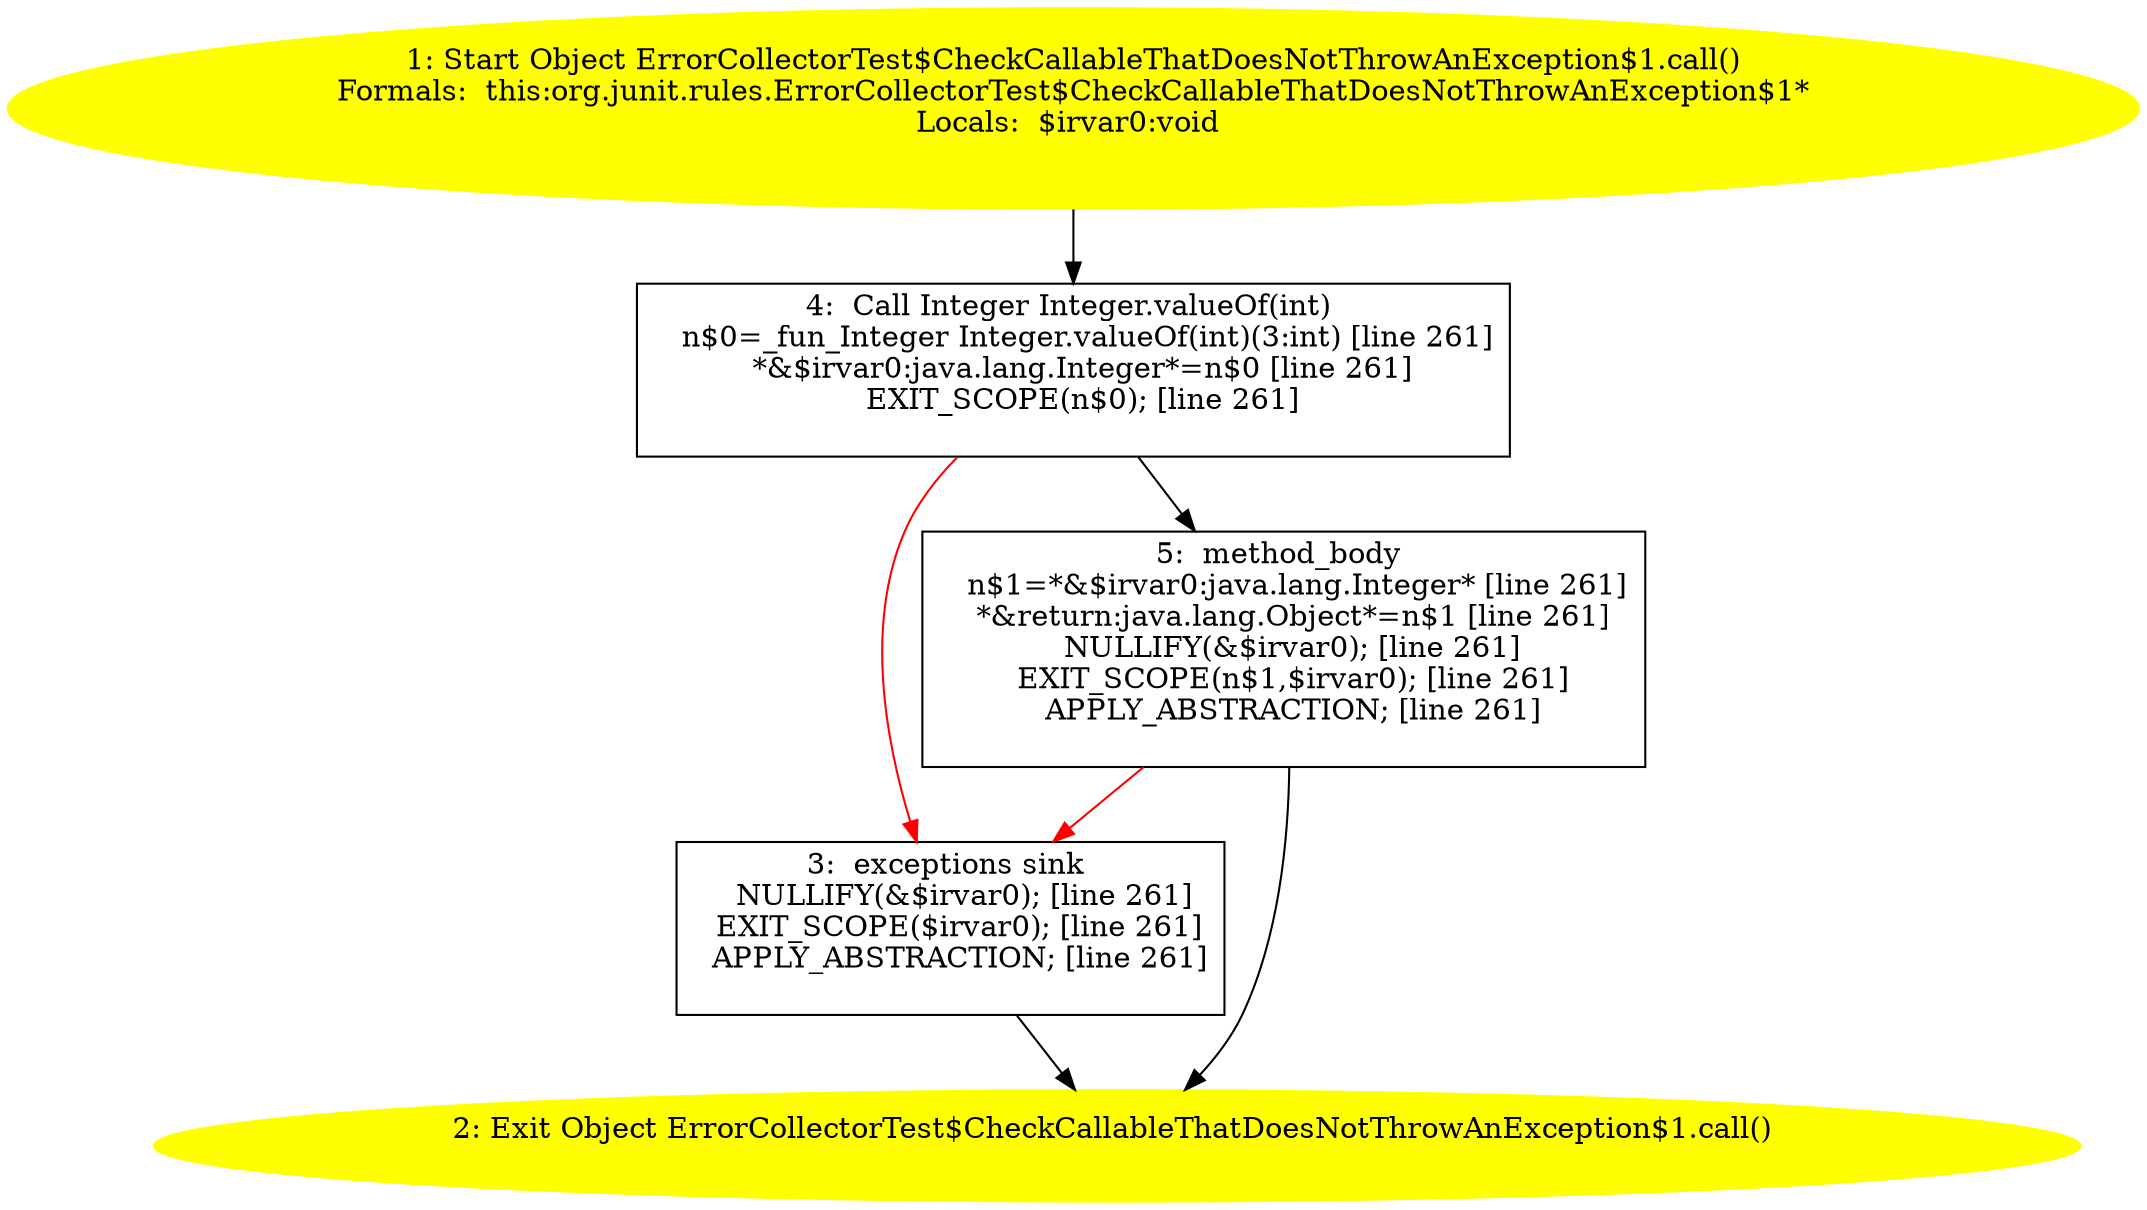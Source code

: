 /* @generated */
digraph cfg {
"org.junit.rules.ErrorCollectorTest$CheckCallableThatDoesNotThrowAnException$1.call():java.lang.Objec.de8a95454d2aa3f3f3832b0bfa7ed00d_1" [label="1: Start Object ErrorCollectorTest$CheckCallableThatDoesNotThrowAnException$1.call()\nFormals:  this:org.junit.rules.ErrorCollectorTest$CheckCallableThatDoesNotThrowAnException$1*\nLocals:  $irvar0:void \n  " color=yellow style=filled]
	

	 "org.junit.rules.ErrorCollectorTest$CheckCallableThatDoesNotThrowAnException$1.call():java.lang.Objec.de8a95454d2aa3f3f3832b0bfa7ed00d_1" -> "org.junit.rules.ErrorCollectorTest$CheckCallableThatDoesNotThrowAnException$1.call():java.lang.Objec.de8a95454d2aa3f3f3832b0bfa7ed00d_4" ;
"org.junit.rules.ErrorCollectorTest$CheckCallableThatDoesNotThrowAnException$1.call():java.lang.Objec.de8a95454d2aa3f3f3832b0bfa7ed00d_2" [label="2: Exit Object ErrorCollectorTest$CheckCallableThatDoesNotThrowAnException$1.call() \n  " color=yellow style=filled]
	

"org.junit.rules.ErrorCollectorTest$CheckCallableThatDoesNotThrowAnException$1.call():java.lang.Objec.de8a95454d2aa3f3f3832b0bfa7ed00d_3" [label="3:  exceptions sink \n   NULLIFY(&$irvar0); [line 261]\n  EXIT_SCOPE($irvar0); [line 261]\n  APPLY_ABSTRACTION; [line 261]\n " shape="box"]
	

	 "org.junit.rules.ErrorCollectorTest$CheckCallableThatDoesNotThrowAnException$1.call():java.lang.Objec.de8a95454d2aa3f3f3832b0bfa7ed00d_3" -> "org.junit.rules.ErrorCollectorTest$CheckCallableThatDoesNotThrowAnException$1.call():java.lang.Objec.de8a95454d2aa3f3f3832b0bfa7ed00d_2" ;
"org.junit.rules.ErrorCollectorTest$CheckCallableThatDoesNotThrowAnException$1.call():java.lang.Objec.de8a95454d2aa3f3f3832b0bfa7ed00d_4" [label="4:  Call Integer Integer.valueOf(int) \n   n$0=_fun_Integer Integer.valueOf(int)(3:int) [line 261]\n  *&$irvar0:java.lang.Integer*=n$0 [line 261]\n  EXIT_SCOPE(n$0); [line 261]\n " shape="box"]
	

	 "org.junit.rules.ErrorCollectorTest$CheckCallableThatDoesNotThrowAnException$1.call():java.lang.Objec.de8a95454d2aa3f3f3832b0bfa7ed00d_4" -> "org.junit.rules.ErrorCollectorTest$CheckCallableThatDoesNotThrowAnException$1.call():java.lang.Objec.de8a95454d2aa3f3f3832b0bfa7ed00d_5" ;
	 "org.junit.rules.ErrorCollectorTest$CheckCallableThatDoesNotThrowAnException$1.call():java.lang.Objec.de8a95454d2aa3f3f3832b0bfa7ed00d_4" -> "org.junit.rules.ErrorCollectorTest$CheckCallableThatDoesNotThrowAnException$1.call():java.lang.Objec.de8a95454d2aa3f3f3832b0bfa7ed00d_3" [color="red" ];
"org.junit.rules.ErrorCollectorTest$CheckCallableThatDoesNotThrowAnException$1.call():java.lang.Objec.de8a95454d2aa3f3f3832b0bfa7ed00d_5" [label="5:  method_body \n   n$1=*&$irvar0:java.lang.Integer* [line 261]\n  *&return:java.lang.Object*=n$1 [line 261]\n  NULLIFY(&$irvar0); [line 261]\n  EXIT_SCOPE(n$1,$irvar0); [line 261]\n  APPLY_ABSTRACTION; [line 261]\n " shape="box"]
	

	 "org.junit.rules.ErrorCollectorTest$CheckCallableThatDoesNotThrowAnException$1.call():java.lang.Objec.de8a95454d2aa3f3f3832b0bfa7ed00d_5" -> "org.junit.rules.ErrorCollectorTest$CheckCallableThatDoesNotThrowAnException$1.call():java.lang.Objec.de8a95454d2aa3f3f3832b0bfa7ed00d_2" ;
	 "org.junit.rules.ErrorCollectorTest$CheckCallableThatDoesNotThrowAnException$1.call():java.lang.Objec.de8a95454d2aa3f3f3832b0bfa7ed00d_5" -> "org.junit.rules.ErrorCollectorTest$CheckCallableThatDoesNotThrowAnException$1.call():java.lang.Objec.de8a95454d2aa3f3f3832b0bfa7ed00d_3" [color="red" ];
}
